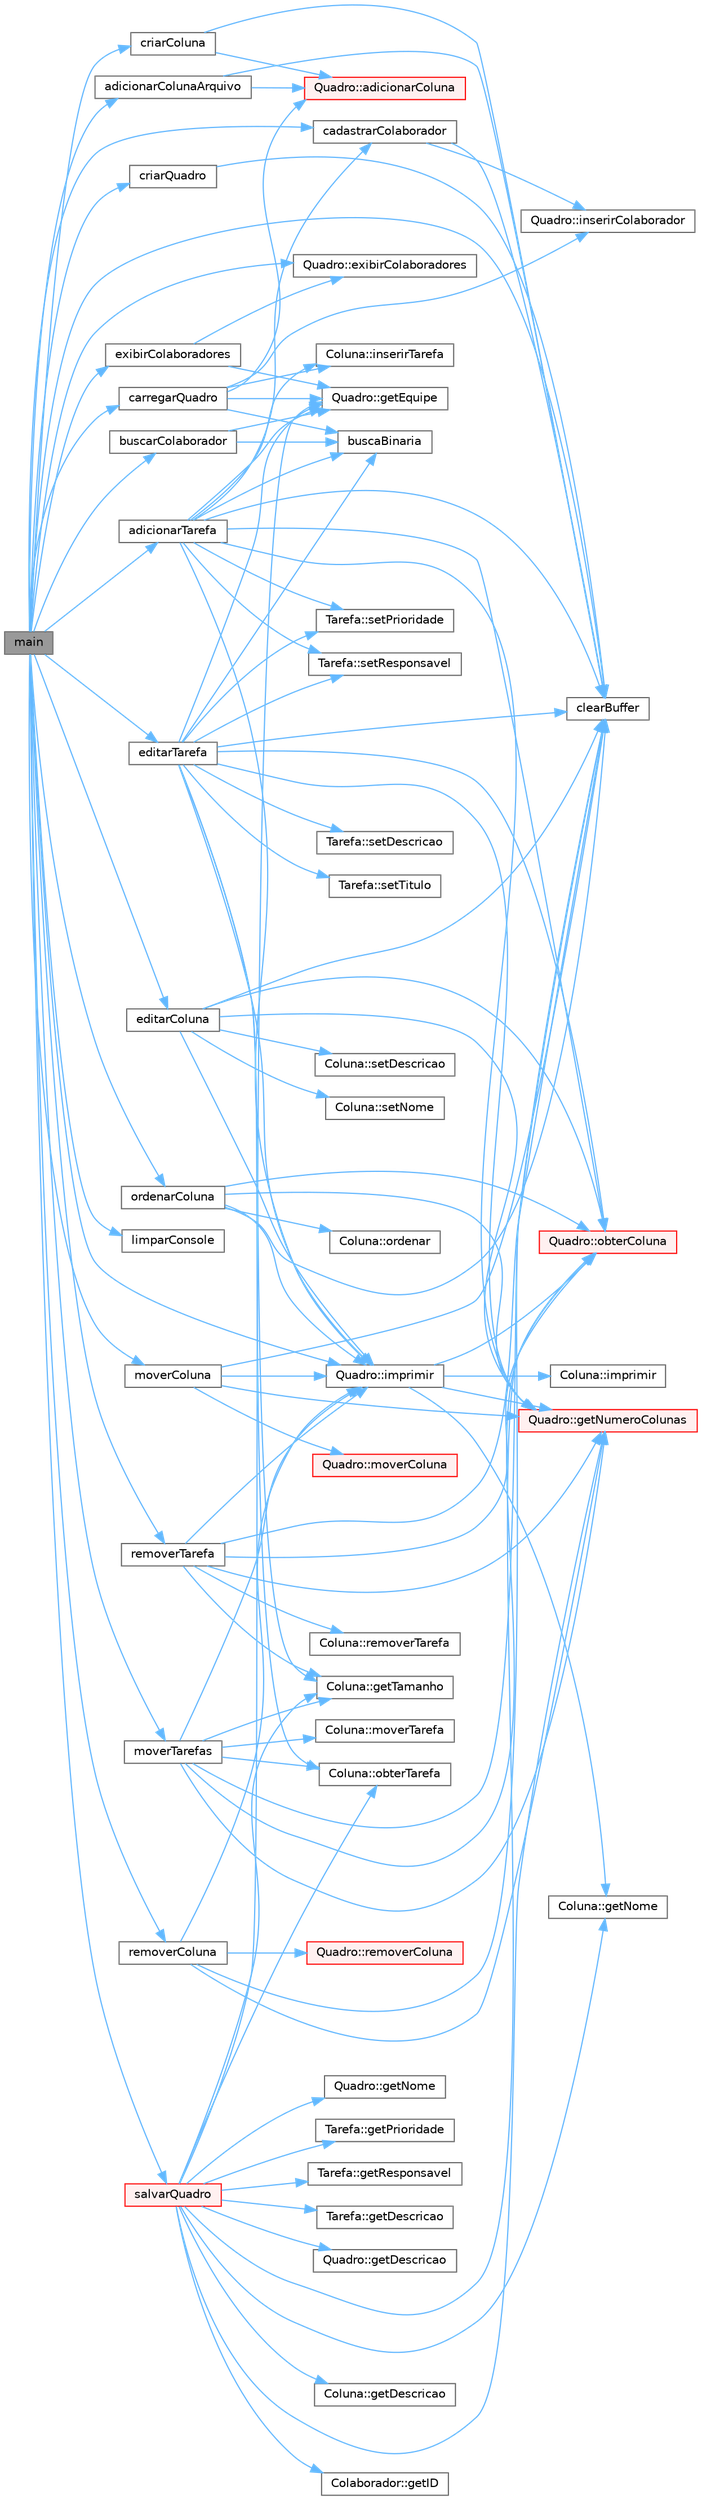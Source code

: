 digraph "main"
{
 // INTERACTIVE_SVG=YES
 // LATEX_PDF_SIZE
  bgcolor="transparent";
  edge [fontname=Helvetica,fontsize=10,labelfontname=Helvetica,labelfontsize=10];
  node [fontname=Helvetica,fontsize=10,shape=box,height=0.2,width=0.4];
  rankdir="LR";
  Node1 [id="Node000001",label="main",height=0.2,width=0.4,color="gray40", fillcolor="grey60", style="filled", fontcolor="black",tooltip=" "];
  Node1 -> Node2 [id="edge1_Node000001_Node000002",color="steelblue1",style="solid",tooltip=" "];
  Node2 [id="Node000002",label="adicionarColunaArquivo",height=0.2,width=0.4,color="grey40", fillcolor="white", style="filled",URL="$df/d0a/main_8cpp.html#adeb70abb0e6d3cf5e724363a38ce80ca",tooltip="Adiciona uma nova coluna do tipo \"arquivo\" ao quadro KanBan."];
  Node2 -> Node3 [id="edge2_Node000002_Node000003",color="steelblue1",style="solid",tooltip=" "];
  Node3 [id="Node000003",label="Quadro::adicionarColuna",height=0.2,width=0.4,color="red", fillcolor="#FFF0F0", style="filled",URL="$d1/d13/class_quadro.html#ae21d17fb833175bd68b00970c772fcd3",tooltip="Adiciona uma coluna ao quadro."];
  Node2 -> Node5 [id="edge3_Node000002_Node000005",color="steelblue1",style="solid",tooltip=" "];
  Node5 [id="Node000005",label="clearBuffer",height=0.2,width=0.4,color="grey40", fillcolor="white", style="filled",URL="$df/d0a/main_8cpp.html#a20bbd4d45e3f01305dd709f5a9cc9952",tooltip="Limpa o buffer do console."];
  Node1 -> Node6 [id="edge4_Node000001_Node000006",color="steelblue1",style="solid",tooltip=" "];
  Node6 [id="Node000006",label="adicionarTarefa",height=0.2,width=0.4,color="grey40", fillcolor="white", style="filled",URL="$df/d0a/main_8cpp.html#a0d931717ab3053bc49784e26575b01d6",tooltip="Adiciona uma nova tarefa a uma coluna no quadro KanBan."];
  Node6 -> Node7 [id="edge5_Node000006_Node000007",color="steelblue1",style="solid",tooltip=" "];
  Node7 [id="Node000007",label="buscaBinaria",height=0.2,width=0.4,color="grey40", fillcolor="white", style="filled",URL="$df/d0a/main_8cpp.html#a2faf12c27b7e1711848f39f038c45f70",tooltip="Realiza uma busca binária em uma equipe de colaboradores pelo ID."];
  Node6 -> Node8 [id="edge6_Node000006_Node000008",color="steelblue1",style="solid",tooltip=" "];
  Node8 [id="Node000008",label="cadastrarColaborador",height=0.2,width=0.4,color="grey40", fillcolor="white", style="filled",URL="$df/d0a/main_8cpp.html#aed504424b48ab1ef3ce656ba1d439ae0",tooltip="Cria e cadastra um novo colaborador no quadro KanBan."];
  Node8 -> Node5 [id="edge7_Node000008_Node000005",color="steelblue1",style="solid",tooltip=" "];
  Node8 -> Node9 [id="edge8_Node000008_Node000009",color="steelblue1",style="solid",tooltip=" "];
  Node9 [id="Node000009",label="Quadro::inserirColaborador",height=0.2,width=0.4,color="grey40", fillcolor="white", style="filled",URL="$d1/d13/class_quadro.html#ae11cee4915eee6bf9b192ac8680fadf6",tooltip="Insere um colaborador na equipe do quadro."];
  Node6 -> Node5 [id="edge9_Node000006_Node000005",color="steelblue1",style="solid",tooltip=" "];
  Node6 -> Node10 [id="edge10_Node000006_Node000010",color="steelblue1",style="solid",tooltip=" "];
  Node10 [id="Node000010",label="Quadro::getEquipe",height=0.2,width=0.4,color="grey40", fillcolor="white", style="filled",URL="$d1/d13/class_quadro.html#a1cc0b576c7787cc7c82019a3fd424822",tooltip="Obtém a equipe de colaboradores do quadro."];
  Node6 -> Node11 [id="edge11_Node000006_Node000011",color="steelblue1",style="solid",tooltip=" "];
  Node11 [id="Node000011",label="Quadro::getNumeroColunas",height=0.2,width=0.4,color="red", fillcolor="#FFF0F0", style="filled",URL="$d1/d13/class_quadro.html#aad88cee2be59e368c4c09166a7777fb9",tooltip="Obtém o número de colunas do quadro."];
  Node6 -> Node13 [id="edge12_Node000006_Node000013",color="steelblue1",style="solid",tooltip=" "];
  Node13 [id="Node000013",label="Quadro::imprimir",height=0.2,width=0.4,color="grey40", fillcolor="white", style="filled",URL="$d1/d13/class_quadro.html#a1d27dcd2c84b1742c7ebd4cb0f82a704",tooltip="Imprime as informações do quadro."];
  Node13 -> Node14 [id="edge13_Node000013_Node000014",color="steelblue1",style="solid",tooltip=" "];
  Node14 [id="Node000014",label="Coluna::getNome",height=0.2,width=0.4,color="grey40", fillcolor="white", style="filled",URL="$d3/d3c/class_coluna.html#a25ecf45ce1e1c7a03b9c92d4a5da0544",tooltip="Obtém o nome da coluna."];
  Node13 -> Node11 [id="edge14_Node000013_Node000011",color="steelblue1",style="solid",tooltip=" "];
  Node13 -> Node15 [id="edge15_Node000013_Node000015",color="steelblue1",style="solid",tooltip=" "];
  Node15 [id="Node000015",label="Coluna::imprimir",height=0.2,width=0.4,color="grey40", fillcolor="white", style="filled",URL="$d3/d3c/class_coluna.html#a48875a7414e5f4d15bfed749bb0a5586",tooltip="Imprime as informações da coluna."];
  Node13 -> Node16 [id="edge16_Node000013_Node000016",color="steelblue1",style="solid",tooltip=" "];
  Node16 [id="Node000016",label="Quadro::obterColuna",height=0.2,width=0.4,color="red", fillcolor="#FFF0F0", style="filled",URL="$d1/d13/class_quadro.html#acdcb5194cb4b20e50f6211df473b59f2",tooltip="Obtém uma coluna do quadro pelo índice."];
  Node6 -> Node18 [id="edge17_Node000006_Node000018",color="steelblue1",style="solid",tooltip=" "];
  Node18 [id="Node000018",label="Coluna::inserirTarefa",height=0.2,width=0.4,color="grey40", fillcolor="white", style="filled",URL="$d3/d3c/class_coluna.html#ac09fa33160badb14b7e4a095f15fb551",tooltip="Insere uma tarefa na coluna."];
  Node6 -> Node16 [id="edge18_Node000006_Node000016",color="steelblue1",style="solid",tooltip=" "];
  Node6 -> Node19 [id="edge19_Node000006_Node000019",color="steelblue1",style="solid",tooltip=" "];
  Node19 [id="Node000019",label="Tarefa::setPrioridade",height=0.2,width=0.4,color="grey40", fillcolor="white", style="filled",URL="$da/d23/class_tarefa.html#ab063c2349c20692e1aa021b829720847",tooltip="Define a prioridade da tarefa."];
  Node6 -> Node20 [id="edge20_Node000006_Node000020",color="steelblue1",style="solid",tooltip=" "];
  Node20 [id="Node000020",label="Tarefa::setResponsavel",height=0.2,width=0.4,color="grey40", fillcolor="white", style="filled",URL="$da/d23/class_tarefa.html#a21b76d5cedc9cd577a99065bc84b4884",tooltip="Define o responsável pela tarefa."];
  Node1 -> Node21 [id="edge21_Node000001_Node000021",color="steelblue1",style="solid",tooltip=" "];
  Node21 [id="Node000021",label="buscarColaborador",height=0.2,width=0.4,color="grey40", fillcolor="white", style="filled",URL="$df/d0a/main_8cpp.html#a437489a63da65aff2f992d1273edacaa",tooltip="Busca um colaborador pelo ID no quadro KanBan e exibe suas informações."];
  Node21 -> Node7 [id="edge22_Node000021_Node000007",color="steelblue1",style="solid",tooltip=" "];
  Node21 -> Node10 [id="edge23_Node000021_Node000010",color="steelblue1",style="solid",tooltip=" "];
  Node1 -> Node8 [id="edge24_Node000001_Node000008",color="steelblue1",style="solid",tooltip=" "];
  Node1 -> Node22 [id="edge25_Node000001_Node000022",color="steelblue1",style="solid",tooltip=" "];
  Node22 [id="Node000022",label="carregarQuadro",height=0.2,width=0.4,color="grey40", fillcolor="white", style="filled",URL="$df/d0a/main_8cpp.html#ac19c0f76269ed6195cad2776a32e04f1",tooltip="Carrega um quadro KanBan a partir de um arquivo."];
  Node22 -> Node3 [id="edge26_Node000022_Node000003",color="steelblue1",style="solid",tooltip=" "];
  Node22 -> Node7 [id="edge27_Node000022_Node000007",color="steelblue1",style="solid",tooltip=" "];
  Node22 -> Node10 [id="edge28_Node000022_Node000010",color="steelblue1",style="solid",tooltip=" "];
  Node22 -> Node9 [id="edge29_Node000022_Node000009",color="steelblue1",style="solid",tooltip=" "];
  Node22 -> Node18 [id="edge30_Node000022_Node000018",color="steelblue1",style="solid",tooltip=" "];
  Node1 -> Node5 [id="edge31_Node000001_Node000005",color="steelblue1",style="solid",tooltip=" "];
  Node1 -> Node23 [id="edge32_Node000001_Node000023",color="steelblue1",style="solid",tooltip=" "];
  Node23 [id="Node000023",label="criarColuna",height=0.2,width=0.4,color="grey40", fillcolor="white", style="filled",URL="$df/d0a/main_8cpp.html#a48e1cbf9de98941d548837997b582870",tooltip="Cria e adiciona uma nova coluna ao quadro KanBan."];
  Node23 -> Node3 [id="edge33_Node000023_Node000003",color="steelblue1",style="solid",tooltip=" "];
  Node23 -> Node5 [id="edge34_Node000023_Node000005",color="steelblue1",style="solid",tooltip=" "];
  Node1 -> Node24 [id="edge35_Node000001_Node000024",color="steelblue1",style="solid",tooltip=" "];
  Node24 [id="Node000024",label="criarQuadro",height=0.2,width=0.4,color="grey40", fillcolor="white", style="filled",URL="$df/d0a/main_8cpp.html#a3efe6ab2635ad7386bcff5f15661a081",tooltip="Cria um novo quadro KanBan."];
  Node24 -> Node5 [id="edge36_Node000024_Node000005",color="steelblue1",style="solid",tooltip=" "];
  Node1 -> Node25 [id="edge37_Node000001_Node000025",color="steelblue1",style="solid",tooltip=" "];
  Node25 [id="Node000025",label="editarColuna",height=0.2,width=0.4,color="grey40", fillcolor="white", style="filled",URL="$df/d0a/main_8cpp.html#a512a56ef22516c5454d0f925b16adcd6",tooltip="Edita uma coluna existente no quadro KanBan."];
  Node25 -> Node5 [id="edge38_Node000025_Node000005",color="steelblue1",style="solid",tooltip=" "];
  Node25 -> Node11 [id="edge39_Node000025_Node000011",color="steelblue1",style="solid",tooltip=" "];
  Node25 -> Node13 [id="edge40_Node000025_Node000013",color="steelblue1",style="solid",tooltip=" "];
  Node25 -> Node16 [id="edge41_Node000025_Node000016",color="steelblue1",style="solid",tooltip=" "];
  Node25 -> Node26 [id="edge42_Node000025_Node000026",color="steelblue1",style="solid",tooltip=" "];
  Node26 [id="Node000026",label="Coluna::setDescricao",height=0.2,width=0.4,color="grey40", fillcolor="white", style="filled",URL="$d3/d3c/class_coluna.html#a38913a9091206a4672e2ab608d8a7804",tooltip="Define a descrição da coluna."];
  Node25 -> Node27 [id="edge43_Node000025_Node000027",color="steelblue1",style="solid",tooltip=" "];
  Node27 [id="Node000027",label="Coluna::setNome",height=0.2,width=0.4,color="grey40", fillcolor="white", style="filled",URL="$d3/d3c/class_coluna.html#a8b576e2bbe66a544614667ca355d6545",tooltip="Define o nome da coluna."];
  Node1 -> Node28 [id="edge44_Node000001_Node000028",color="steelblue1",style="solid",tooltip=" "];
  Node28 [id="Node000028",label="editarTarefa",height=0.2,width=0.4,color="grey40", fillcolor="white", style="filled",URL="$df/d0a/main_8cpp.html#ac8773e0e3b3c75454e680ff43c6fcd7f",tooltip="Edita uma tarefa existente no quadro KanBan."];
  Node28 -> Node7 [id="edge45_Node000028_Node000007",color="steelblue1",style="solid",tooltip=" "];
  Node28 -> Node5 [id="edge46_Node000028_Node000005",color="steelblue1",style="solid",tooltip=" "];
  Node28 -> Node10 [id="edge47_Node000028_Node000010",color="steelblue1",style="solid",tooltip=" "];
  Node28 -> Node11 [id="edge48_Node000028_Node000011",color="steelblue1",style="solid",tooltip=" "];
  Node28 -> Node29 [id="edge49_Node000028_Node000029",color="steelblue1",style="solid",tooltip=" "];
  Node29 [id="Node000029",label="Coluna::getTamanho",height=0.2,width=0.4,color="grey40", fillcolor="white", style="filled",URL="$d3/d3c/class_coluna.html#a98df8d945c71c2cdc352d610325fea02",tooltip="Obtém o tamanho da coluna, ou seja, a quantidade de tarefas nela contidas."];
  Node28 -> Node13 [id="edge50_Node000028_Node000013",color="steelblue1",style="solid",tooltip=" "];
  Node28 -> Node16 [id="edge51_Node000028_Node000016",color="steelblue1",style="solid",tooltip=" "];
  Node28 -> Node30 [id="edge52_Node000028_Node000030",color="steelblue1",style="solid",tooltip=" "];
  Node30 [id="Node000030",label="Coluna::obterTarefa",height=0.2,width=0.4,color="grey40", fillcolor="white", style="filled",URL="$d3/d3c/class_coluna.html#a1b697b50e065b83454e023c4ab24c4ef",tooltip="Obtém uma tarefa da coluna pelo seu índice."];
  Node28 -> Node31 [id="edge53_Node000028_Node000031",color="steelblue1",style="solid",tooltip=" "];
  Node31 [id="Node000031",label="Tarefa::setDescricao",height=0.2,width=0.4,color="grey40", fillcolor="white", style="filled",URL="$da/d23/class_tarefa.html#a940984f91c30d56dcdc2e9815e2b3cc7",tooltip="Define a descrição da tarefa."];
  Node28 -> Node19 [id="edge54_Node000028_Node000019",color="steelblue1",style="solid",tooltip=" "];
  Node28 -> Node20 [id="edge55_Node000028_Node000020",color="steelblue1",style="solid",tooltip=" "];
  Node28 -> Node32 [id="edge56_Node000028_Node000032",color="steelblue1",style="solid",tooltip=" "];
  Node32 [id="Node000032",label="Tarefa::setTitulo",height=0.2,width=0.4,color="grey40", fillcolor="white", style="filled",URL="$da/d23/class_tarefa.html#a79e7e9660e18cd200ba67e18f370df5f",tooltip="Define o título da tarefa."];
  Node1 -> Node33 [id="edge57_Node000001_Node000033",color="steelblue1",style="solid",tooltip=" "];
  Node33 [id="Node000033",label="Quadro::exibirColaboradores",height=0.2,width=0.4,color="grey40", fillcolor="white", style="filled",URL="$d1/d13/class_quadro.html#ae9b22eeda08e196887b9033beb358c41",tooltip="Exibe os colaboradores da equipe do quadro."];
  Node1 -> Node34 [id="edge58_Node000001_Node000034",color="steelblue1",style="solid",tooltip=" "];
  Node34 [id="Node000034",label="exibirColaboradores",height=0.2,width=0.4,color="grey40", fillcolor="white", style="filled",URL="$df/d0a/main_8cpp.html#afbe7cc1d16fdd3689922aa9f97a05342",tooltip=" "];
  Node34 -> Node33 [id="edge59_Node000034_Node000033",color="steelblue1",style="solid",tooltip=" "];
  Node34 -> Node10 [id="edge60_Node000034_Node000010",color="steelblue1",style="solid",tooltip=" "];
  Node1 -> Node13 [id="edge61_Node000001_Node000013",color="steelblue1",style="solid",tooltip=" "];
  Node1 -> Node35 [id="edge62_Node000001_Node000035",color="steelblue1",style="solid",tooltip=" "];
  Node35 [id="Node000035",label="limparConsole",height=0.2,width=0.4,color="grey40", fillcolor="white", style="filled",URL="$df/d0a/main_8cpp.html#a48cc5faad95860e2166339ee588aec62",tooltip="Limpa a tela do console."];
  Node1 -> Node36 [id="edge63_Node000001_Node000036",color="steelblue1",style="solid",tooltip=" "];
  Node36 [id="Node000036",label="moverColuna",height=0.2,width=0.4,color="grey40", fillcolor="white", style="filled",URL="$df/d0a/main_8cpp.html#a23877ef139dcc4300c8f74067c517d27",tooltip="Move uma coluna de uma posição para outra no quadro KanBan."];
  Node36 -> Node5 [id="edge64_Node000036_Node000005",color="steelblue1",style="solid",tooltip=" "];
  Node36 -> Node11 [id="edge65_Node000036_Node000011",color="steelblue1",style="solid",tooltip=" "];
  Node36 -> Node13 [id="edge66_Node000036_Node000013",color="steelblue1",style="solid",tooltip=" "];
  Node36 -> Node37 [id="edge67_Node000036_Node000037",color="steelblue1",style="solid",tooltip=" "];
  Node37 [id="Node000037",label="Quadro::moverColuna",height=0.2,width=0.4,color="red", fillcolor="#FFF0F0", style="filled",URL="$d1/d13/class_quadro.html#ab9b6209542640bb5a3e0fb84cf62d6eb",tooltip="Move uma coluna do quadro para uma nova posição."];
  Node1 -> Node39 [id="edge68_Node000001_Node000039",color="steelblue1",style="solid",tooltip=" "];
  Node39 [id="Node000039",label="moverTarefas",height=0.2,width=0.4,color="grey40", fillcolor="white", style="filled",URL="$df/d0a/main_8cpp.html#a2eddfb0aac0ba265acd5268ce3d8e919",tooltip="Move uma tarefa de uma coluna para outra no quadro KanBan."];
  Node39 -> Node5 [id="edge69_Node000039_Node000005",color="steelblue1",style="solid",tooltip=" "];
  Node39 -> Node11 [id="edge70_Node000039_Node000011",color="steelblue1",style="solid",tooltip=" "];
  Node39 -> Node29 [id="edge71_Node000039_Node000029",color="steelblue1",style="solid",tooltip=" "];
  Node39 -> Node13 [id="edge72_Node000039_Node000013",color="steelblue1",style="solid",tooltip=" "];
  Node39 -> Node40 [id="edge73_Node000039_Node000040",color="steelblue1",style="solid",tooltip=" "];
  Node40 [id="Node000040",label="Coluna::moverTarefa",height=0.2,width=0.4,color="grey40", fillcolor="white", style="filled",URL="$d3/d3c/class_coluna.html#afc72b9e6d07bb8c8bf926e6c96ed5e4f",tooltip="Move uma tarefa de uma coluna para outra."];
  Node39 -> Node16 [id="edge74_Node000039_Node000016",color="steelblue1",style="solid",tooltip=" "];
  Node39 -> Node30 [id="edge75_Node000039_Node000030",color="steelblue1",style="solid",tooltip=" "];
  Node1 -> Node41 [id="edge76_Node000001_Node000041",color="steelblue1",style="solid",tooltip=" "];
  Node41 [id="Node000041",label="ordenarColuna",height=0.2,width=0.4,color="grey40", fillcolor="white", style="filled",URL="$df/d0a/main_8cpp.html#ac91dd762f55fe21f3a2226d59abff942",tooltip="Ordena as tarefas por prioridade usando o algoritmo Bubble Sort."];
  Node41 -> Node5 [id="edge77_Node000041_Node000005",color="steelblue1",style="solid",tooltip=" "];
  Node41 -> Node11 [id="edge78_Node000041_Node000011",color="steelblue1",style="solid",tooltip=" "];
  Node41 -> Node13 [id="edge79_Node000041_Node000013",color="steelblue1",style="solid",tooltip=" "];
  Node41 -> Node16 [id="edge80_Node000041_Node000016",color="steelblue1",style="solid",tooltip=" "];
  Node41 -> Node42 [id="edge81_Node000041_Node000042",color="steelblue1",style="solid",tooltip=" "];
  Node42 [id="Node000042",label="Coluna::ordenar",height=0.2,width=0.4,color="grey40", fillcolor="white", style="filled",URL="$d3/d3c/class_coluna.html#a072f1cae205d24c75bbf6e240e66c025",tooltip="Ordena as tarefas da coluna por prioridade."];
  Node1 -> Node43 [id="edge82_Node000001_Node000043",color="steelblue1",style="solid",tooltip=" "];
  Node43 [id="Node000043",label="removerColuna",height=0.2,width=0.4,color="grey40", fillcolor="white", style="filled",URL="$df/d0a/main_8cpp.html#aaa15a96063fb4377e5ac1d46a68321c0",tooltip="Remove uma coluna do quadro KanBan."];
  Node43 -> Node5 [id="edge83_Node000043_Node000005",color="steelblue1",style="solid",tooltip=" "];
  Node43 -> Node11 [id="edge84_Node000043_Node000011",color="steelblue1",style="solid",tooltip=" "];
  Node43 -> Node13 [id="edge85_Node000043_Node000013",color="steelblue1",style="solid",tooltip=" "];
  Node43 -> Node44 [id="edge86_Node000043_Node000044",color="steelblue1",style="solid",tooltip=" "];
  Node44 [id="Node000044",label="Quadro::removerColuna",height=0.2,width=0.4,color="red", fillcolor="#FFF0F0", style="filled",URL="$d1/d13/class_quadro.html#a977fc54d38236a3a70a20e65101f51c4",tooltip="Remove uma coluna do quadro."];
  Node1 -> Node48 [id="edge87_Node000001_Node000048",color="steelblue1",style="solid",tooltip=" "];
  Node48 [id="Node000048",label="removerTarefa",height=0.2,width=0.4,color="grey40", fillcolor="white", style="filled",URL="$df/d0a/main_8cpp.html#aee02b44e62983f07d64c57db154c0467",tooltip="Remove uma tarefa de uma coluna no quadro KanBan."];
  Node48 -> Node5 [id="edge88_Node000048_Node000005",color="steelblue1",style="solid",tooltip=" "];
  Node48 -> Node11 [id="edge89_Node000048_Node000011",color="steelblue1",style="solid",tooltip=" "];
  Node48 -> Node29 [id="edge90_Node000048_Node000029",color="steelblue1",style="solid",tooltip=" "];
  Node48 -> Node13 [id="edge91_Node000048_Node000013",color="steelblue1",style="solid",tooltip=" "];
  Node48 -> Node16 [id="edge92_Node000048_Node000016",color="steelblue1",style="solid",tooltip=" "];
  Node48 -> Node49 [id="edge93_Node000048_Node000049",color="steelblue1",style="solid",tooltip=" "];
  Node49 [id="Node000049",label="Coluna::removerTarefa",height=0.2,width=0.4,color="grey40", fillcolor="white", style="filled",URL="$d3/d3c/class_coluna.html#ae2733f6d09e1d3f9a2b136ad4517c4d0",tooltip="Remove uma tarefa da coluna."];
  Node1 -> Node50 [id="edge94_Node000001_Node000050",color="steelblue1",style="solid",tooltip=" "];
  Node50 [id="Node000050",label="salvarQuadro",height=0.2,width=0.4,color="red", fillcolor="#FFF0F0", style="filled",URL="$df/d0a/main_8cpp.html#a3a0d238b444da51e7f04f65f8d390fd0",tooltip="Salva o quadro KanBan em um arquivo."];
  Node50 -> Node51 [id="edge95_Node000050_Node000051",color="steelblue1",style="solid",tooltip=" "];
  Node51 [id="Node000051",label="Tarefa::getDescricao",height=0.2,width=0.4,color="grey40", fillcolor="white", style="filled",URL="$da/d23/class_tarefa.html#ae2d353e0cd6fa0eb8d4d70eb36b49a10",tooltip="Obtém a descrição da tarefa."];
  Node50 -> Node52 [id="edge96_Node000050_Node000052",color="steelblue1",style="solid",tooltip=" "];
  Node52 [id="Node000052",label="Quadro::getDescricao",height=0.2,width=0.4,color="grey40", fillcolor="white", style="filled",URL="$d1/d13/class_quadro.html#a7a8e238c28a7fb111f555a8508041824",tooltip="Obtém a descrição do quadro."];
  Node50 -> Node53 [id="edge97_Node000050_Node000053",color="steelblue1",style="solid",tooltip=" "];
  Node53 [id="Node000053",label="Coluna::getDescricao",height=0.2,width=0.4,color="grey40", fillcolor="white", style="filled",URL="$d3/d3c/class_coluna.html#a2a359c5e42f66995c0529b2f2184d33f",tooltip="Obtém a descrição da coluna."];
  Node50 -> Node10 [id="edge98_Node000050_Node000010",color="steelblue1",style="solid",tooltip=" "];
  Node50 -> Node54 [id="edge99_Node000050_Node000054",color="steelblue1",style="solid",tooltip=" "];
  Node54 [id="Node000054",label="Colaborador::getID",height=0.2,width=0.4,color="grey40", fillcolor="white", style="filled",URL="$dc/dd3/class_colaborador.html#ad5284a3ae726d3cc39f160005b30c66d",tooltip="Obtém o ID único do colaborador."];
  Node50 -> Node55 [id="edge100_Node000050_Node000055",color="steelblue1",style="solid",tooltip=" "];
  Node55 [id="Node000055",label="Quadro::getNome",height=0.2,width=0.4,color="grey40", fillcolor="white", style="filled",URL="$d1/d13/class_quadro.html#ae87472bb79c7073b7d6747d930d41a23",tooltip="Obtém o nome do quadro."];
  Node50 -> Node14 [id="edge101_Node000050_Node000014",color="steelblue1",style="solid",tooltip=" "];
  Node50 -> Node11 [id="edge102_Node000050_Node000011",color="steelblue1",style="solid",tooltip=" "];
  Node50 -> Node56 [id="edge103_Node000050_Node000056",color="steelblue1",style="solid",tooltip=" "];
  Node56 [id="Node000056",label="Tarefa::getPrioridade",height=0.2,width=0.4,color="grey40", fillcolor="white", style="filled",URL="$da/d23/class_tarefa.html#a7bf9fd90402ab301884f4dcbb36dcec8",tooltip="Obtém a prioridade da tarefa."];
  Node50 -> Node57 [id="edge104_Node000050_Node000057",color="steelblue1",style="solid",tooltip=" "];
  Node57 [id="Node000057",label="Tarefa::getResponsavel",height=0.2,width=0.4,color="grey40", fillcolor="white", style="filled",URL="$da/d23/class_tarefa.html#a5a24414bd9d3ee8186112415cb7a9bcd",tooltip="Obtém o responsável pela tarefa."];
  Node50 -> Node29 [id="edge105_Node000050_Node000029",color="steelblue1",style="solid",tooltip=" "];
  Node50 -> Node16 [id="edge106_Node000050_Node000016",color="steelblue1",style="solid",tooltip=" "];
  Node50 -> Node30 [id="edge107_Node000050_Node000030",color="steelblue1",style="solid",tooltip=" "];
}
